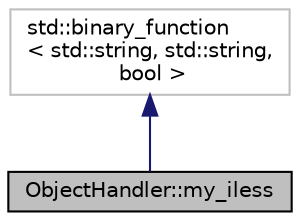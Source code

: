 digraph "ObjectHandler::my_iless"
{
  edge [fontname="Helvetica",fontsize="10",labelfontname="Helvetica",labelfontsize="10"];
  node [fontname="Helvetica",fontsize="10",shape=record];
  Node2 [label="ObjectHandler::my_iless",height=0.2,width=0.4,color="black", fillcolor="grey75", style="filled", fontcolor="black"];
  Node3 -> Node2 [dir="back",color="midnightblue",fontsize="10",style="solid",fontname="Helvetica"];
  Node3 [label="std::binary_function\l\< std::string, std::string,\l bool \>",height=0.2,width=0.4,color="grey75", fillcolor="white", style="filled"];
}
